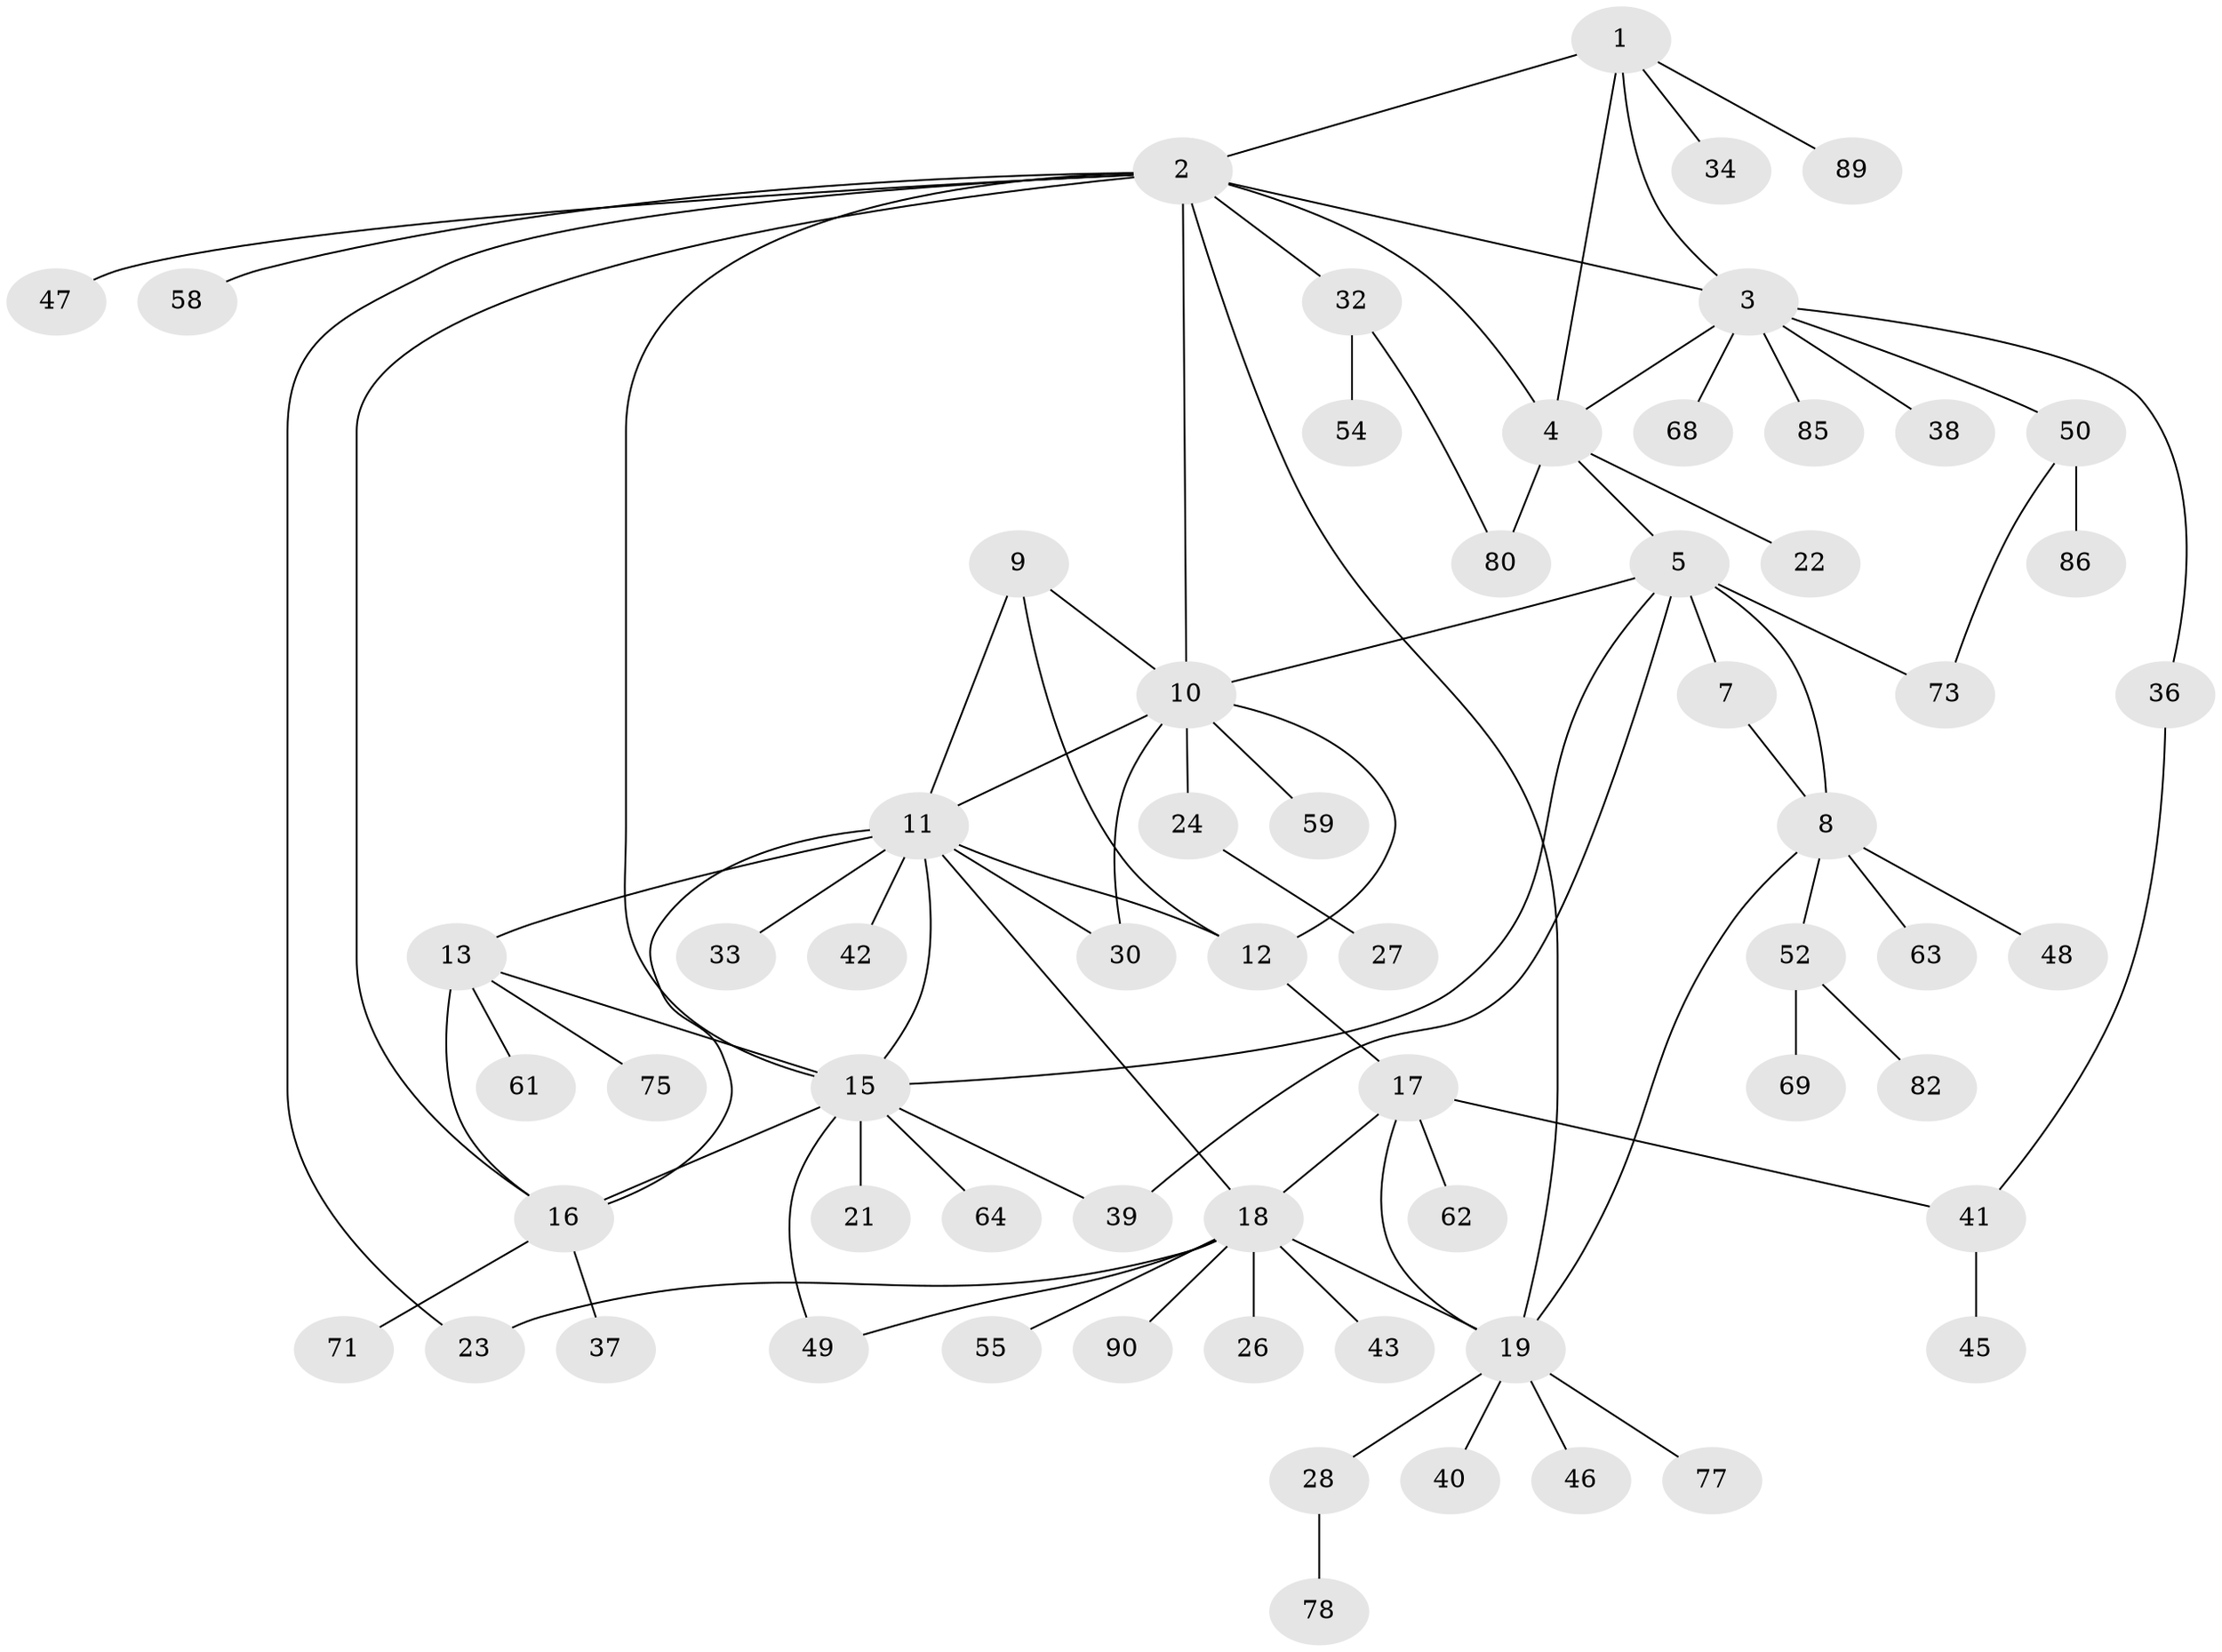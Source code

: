 // Generated by graph-tools (version 1.1) at 2025/52/02/27/25 19:52:16]
// undirected, 64 vertices, 88 edges
graph export_dot {
graph [start="1"]
  node [color=gray90,style=filled];
  1 [super="+88"];
  2 [super="+25"];
  3 [super="+56"];
  4 [super="+51"];
  5 [super="+6"];
  7 [super="+60"];
  8 [super="+74"];
  9 [super="+87"];
  10 [super="+29"];
  11 [super="+14"];
  12 [super="+76"];
  13 [super="+31"];
  15 [super="+65"];
  16 [super="+83"];
  17 [super="+20"];
  18 [super="+72"];
  19 [super="+70"];
  21;
  22;
  23 [super="+53"];
  24;
  26;
  27;
  28;
  30;
  32 [super="+35"];
  33;
  34;
  36;
  37;
  38;
  39 [super="+79"];
  40;
  41 [super="+57"];
  42;
  43 [super="+44"];
  45;
  46 [super="+66"];
  47;
  48 [super="+84"];
  49;
  50 [super="+67"];
  52 [super="+81"];
  54;
  55;
  58;
  59;
  61;
  62;
  63;
  64;
  68;
  69;
  71;
  73;
  75;
  77;
  78;
  80;
  82;
  85;
  86;
  89;
  90;
  1 -- 2;
  1 -- 3;
  1 -- 4;
  1 -- 34;
  1 -- 89;
  2 -- 3;
  2 -- 4;
  2 -- 10;
  2 -- 16;
  2 -- 19;
  2 -- 23;
  2 -- 47;
  2 -- 32;
  2 -- 58;
  2 -- 15;
  3 -- 4;
  3 -- 36;
  3 -- 38;
  3 -- 50;
  3 -- 68;
  3 -- 85;
  4 -- 5;
  4 -- 22;
  4 -- 80;
  5 -- 7 [weight=2];
  5 -- 8 [weight=2];
  5 -- 39;
  5 -- 73;
  5 -- 10;
  5 -- 15;
  7 -- 8;
  8 -- 19;
  8 -- 48;
  8 -- 52;
  8 -- 63;
  9 -- 10;
  9 -- 11;
  9 -- 12;
  10 -- 11;
  10 -- 12;
  10 -- 24;
  10 -- 30;
  10 -- 59;
  11 -- 12;
  11 -- 33;
  11 -- 16;
  11 -- 18;
  11 -- 42;
  11 -- 13;
  11 -- 30;
  11 -- 15;
  12 -- 17;
  13 -- 15;
  13 -- 16;
  13 -- 61;
  13 -- 75;
  15 -- 16;
  15 -- 21;
  15 -- 39;
  15 -- 49;
  15 -- 64;
  16 -- 37;
  16 -- 71;
  17 -- 18 [weight=2];
  17 -- 19 [weight=2];
  17 -- 41;
  17 -- 62;
  18 -- 19;
  18 -- 23;
  18 -- 26;
  18 -- 43;
  18 -- 49;
  18 -- 55;
  18 -- 90;
  19 -- 28;
  19 -- 40;
  19 -- 46;
  19 -- 77;
  24 -- 27;
  28 -- 78;
  32 -- 80;
  32 -- 54;
  36 -- 41;
  41 -- 45;
  50 -- 73;
  50 -- 86;
  52 -- 69;
  52 -- 82;
}
